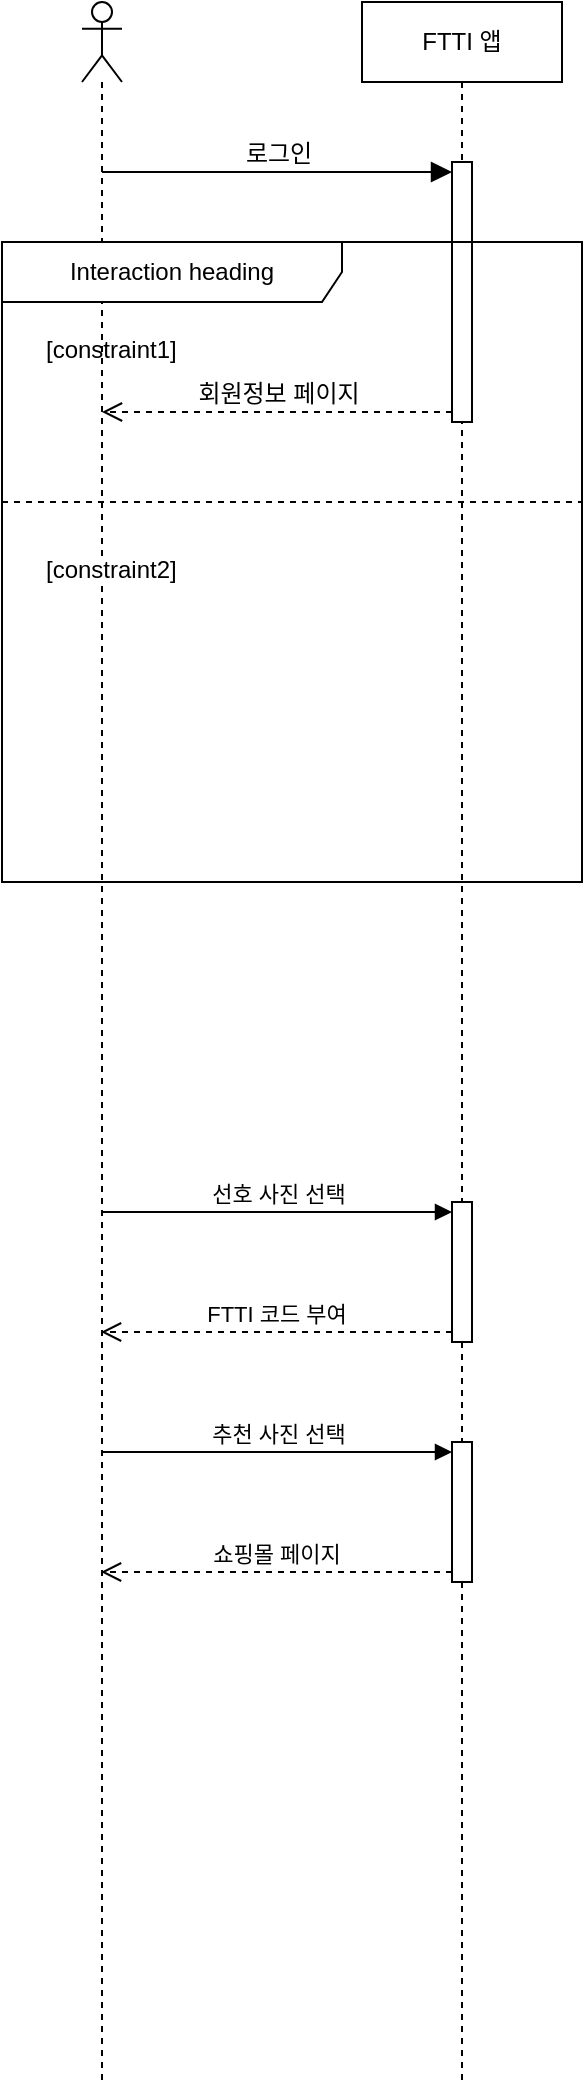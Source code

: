 <mxfile version="24.2.5" type="device">
  <diagram name="Page-1" id="2YBvvXClWsGukQMizWep">
    <mxGraphModel dx="1384" dy="826" grid="1" gridSize="10" guides="1" tooltips="1" connect="1" arrows="1" fold="1" page="1" pageScale="1" pageWidth="850" pageHeight="1100" math="0" shadow="0">
      <root>
        <mxCell id="0" />
        <mxCell id="1" parent="0" />
        <mxCell id="aM9ryv3xv72pqoxQDRHE-5" value="FTTI 앱" style="shape=umlLifeline;perimeter=lifelinePerimeter;whiteSpace=wrap;html=1;container=0;dropTarget=0;collapsible=0;recursiveResize=0;outlineConnect=0;portConstraint=eastwest;newEdgeStyle={&quot;edgeStyle&quot;:&quot;elbowEdgeStyle&quot;,&quot;elbow&quot;:&quot;vertical&quot;,&quot;curved&quot;:0,&quot;rounded&quot;:0};" parent="1" vertex="1">
          <mxGeometry x="220" y="40" width="100" height="1040" as="geometry" />
        </mxCell>
        <mxCell id="5FrMyTS5TLA5ni1Q-pz3-14" value="" style="html=1;points=[[0,0,0,0,5],[0,1,0,0,-5],[1,0,0,0,5],[1,1,0,0,-5]];perimeter=orthogonalPerimeter;outlineConnect=0;targetShapes=umlLifeline;portConstraint=eastwest;newEdgeStyle={&quot;curved&quot;:0,&quot;rounded&quot;:0};" parent="aM9ryv3xv72pqoxQDRHE-5" vertex="1">
          <mxGeometry x="45" y="80" width="10" height="130" as="geometry" />
        </mxCell>
        <mxCell id="T5g5gJWNDuK_DlN2X4e8-2" value="" style="html=1;points=[[0,0,0,0,5],[0,1,0,0,-5],[1,0,0,0,5],[1,1,0,0,-5]];perimeter=orthogonalPerimeter;outlineConnect=0;targetShapes=umlLifeline;portConstraint=eastwest;newEdgeStyle={&quot;curved&quot;:0,&quot;rounded&quot;:0};" vertex="1" parent="aM9ryv3xv72pqoxQDRHE-5">
          <mxGeometry x="45" y="600" width="10" height="70" as="geometry" />
        </mxCell>
        <mxCell id="T5g5gJWNDuK_DlN2X4e8-5" value="" style="html=1;points=[[0,0,0,0,5],[0,1,0,0,-5],[1,0,0,0,5],[1,1,0,0,-5]];perimeter=orthogonalPerimeter;outlineConnect=0;targetShapes=umlLifeline;portConstraint=eastwest;newEdgeStyle={&quot;curved&quot;:0,&quot;rounded&quot;:0};" vertex="1" parent="aM9ryv3xv72pqoxQDRHE-5">
          <mxGeometry x="45" y="720" width="10" height="70" as="geometry" />
        </mxCell>
        <mxCell id="T5g5gJWNDuK_DlN2X4e8-4" value="FTTI 코드 부여" style="html=1;verticalAlign=bottom;endArrow=open;dashed=1;endSize=8;curved=0;rounded=0;exitX=0;exitY=1;exitDx=0;exitDy=-5;" edge="1" source="T5g5gJWNDuK_DlN2X4e8-2" parent="aM9ryv3xv72pqoxQDRHE-5">
          <mxGeometry relative="1" as="geometry">
            <mxPoint x="-130.5" y="665" as="targetPoint" />
          </mxGeometry>
        </mxCell>
        <mxCell id="T5g5gJWNDuK_DlN2X4e8-3" value="선호 사진 선택" style="html=1;verticalAlign=bottom;endArrow=block;curved=0;rounded=0;entryX=0;entryY=0;entryDx=0;entryDy=5;" edge="1" target="T5g5gJWNDuK_DlN2X4e8-2" parent="aM9ryv3xv72pqoxQDRHE-5">
          <mxGeometry relative="1" as="geometry">
            <mxPoint x="-130.5" y="605" as="sourcePoint" />
          </mxGeometry>
        </mxCell>
        <mxCell id="T5g5gJWNDuK_DlN2X4e8-6" value="추천 사진 선택" style="html=1;verticalAlign=bottom;endArrow=block;curved=0;rounded=0;entryX=0;entryY=0;entryDx=0;entryDy=5;" edge="1" target="T5g5gJWNDuK_DlN2X4e8-5" parent="aM9ryv3xv72pqoxQDRHE-5">
          <mxGeometry relative="1" as="geometry">
            <mxPoint x="-130.5" y="725" as="sourcePoint" />
          </mxGeometry>
        </mxCell>
        <mxCell id="T5g5gJWNDuK_DlN2X4e8-7" value="쇼핑몰 페이지" style="html=1;verticalAlign=bottom;endArrow=open;dashed=1;endSize=8;curved=0;rounded=0;exitX=0;exitY=1;exitDx=0;exitDy=-5;" edge="1" source="T5g5gJWNDuK_DlN2X4e8-5" parent="aM9ryv3xv72pqoxQDRHE-5">
          <mxGeometry relative="1" as="geometry">
            <mxPoint x="-130.5" y="785" as="targetPoint" />
          </mxGeometry>
        </mxCell>
        <mxCell id="5FrMyTS5TLA5ni1Q-pz3-15" value="로그인" style="html=1;verticalAlign=bottom;endArrow=block;curved=0;rounded=0;entryX=0;entryY=0;entryDx=0;entryDy=5;fontSize=12;startSize=8;endSize=8;" parent="1" target="5FrMyTS5TLA5ni1Q-pz3-14" edge="1" source="T5g5gJWNDuK_DlN2X4e8-1">
          <mxGeometry relative="1" as="geometry">
            <mxPoint x="89.5" y="145" as="sourcePoint" />
          </mxGeometry>
        </mxCell>
        <mxCell id="5FrMyTS5TLA5ni1Q-pz3-16" value="회원정보 페이지" style="html=1;verticalAlign=bottom;endArrow=open;dashed=1;endSize=8;curved=0;rounded=0;exitX=0;exitY=1;exitDx=0;exitDy=-5;fontSize=12;" parent="1" source="5FrMyTS5TLA5ni1Q-pz3-14" edge="1" target="T5g5gJWNDuK_DlN2X4e8-1">
          <mxGeometry x="0.001" relative="1" as="geometry">
            <mxPoint x="89.5" y="205" as="targetPoint" />
            <mxPoint as="offset" />
          </mxGeometry>
        </mxCell>
        <mxCell id="T5g5gJWNDuK_DlN2X4e8-1" value="" style="shape=umlLifeline;perimeter=lifelinePerimeter;whiteSpace=wrap;html=1;container=1;dropTarget=0;collapsible=0;recursiveResize=0;outlineConnect=0;portConstraint=eastwest;newEdgeStyle={&quot;curved&quot;:0,&quot;rounded&quot;:0};participant=umlActor;size=40;" vertex="1" parent="1">
          <mxGeometry x="80" y="40" width="20" height="1040" as="geometry" />
        </mxCell>
        <mxCell id="T5g5gJWNDuK_DlN2X4e8-10" value="Interaction heading" style="shape=umlFrame;whiteSpace=wrap;html=1;pointerEvents=0;recursiveResize=0;container=1;collapsible=0;width=170;" vertex="1" parent="1">
          <mxGeometry x="40" y="160" width="290" height="320" as="geometry" />
        </mxCell>
        <mxCell id="T5g5gJWNDuK_DlN2X4e8-11" value="[constraint1]" style="text;html=1;" vertex="1" parent="T5g5gJWNDuK_DlN2X4e8-10">
          <mxGeometry width="100" height="20" relative="1" as="geometry">
            <mxPoint x="20" y="40" as="offset" />
          </mxGeometry>
        </mxCell>
        <mxCell id="T5g5gJWNDuK_DlN2X4e8-12" value="[constraint2]" style="line;strokeWidth=1;dashed=1;labelPosition=center;verticalLabelPosition=bottom;align=left;verticalAlign=top;spacingLeft=20;spacingTop=15;html=1;whiteSpace=wrap;" vertex="1" parent="T5g5gJWNDuK_DlN2X4e8-10">
          <mxGeometry y="125" width="290" height="10" as="geometry" />
        </mxCell>
      </root>
    </mxGraphModel>
  </diagram>
</mxfile>
